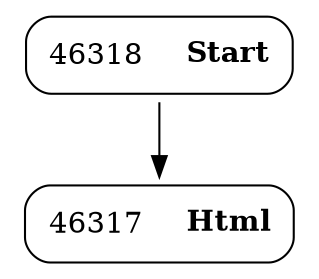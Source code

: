 digraph ast {
node [shape=none];
46317 [label=<<TABLE border='1' cellspacing='0' cellpadding='10' style='rounded' ><TR><TD border='0'>46317</TD><TD border='0'><B>Html</B></TD></TR></TABLE>>];
46318 [label=<<TABLE border='1' cellspacing='0' cellpadding='10' style='rounded' ><TR><TD border='0'>46318</TD><TD border='0'><B>Start</B></TD></TR></TABLE>>];
46318 -> 46317 [weight=2];
}
